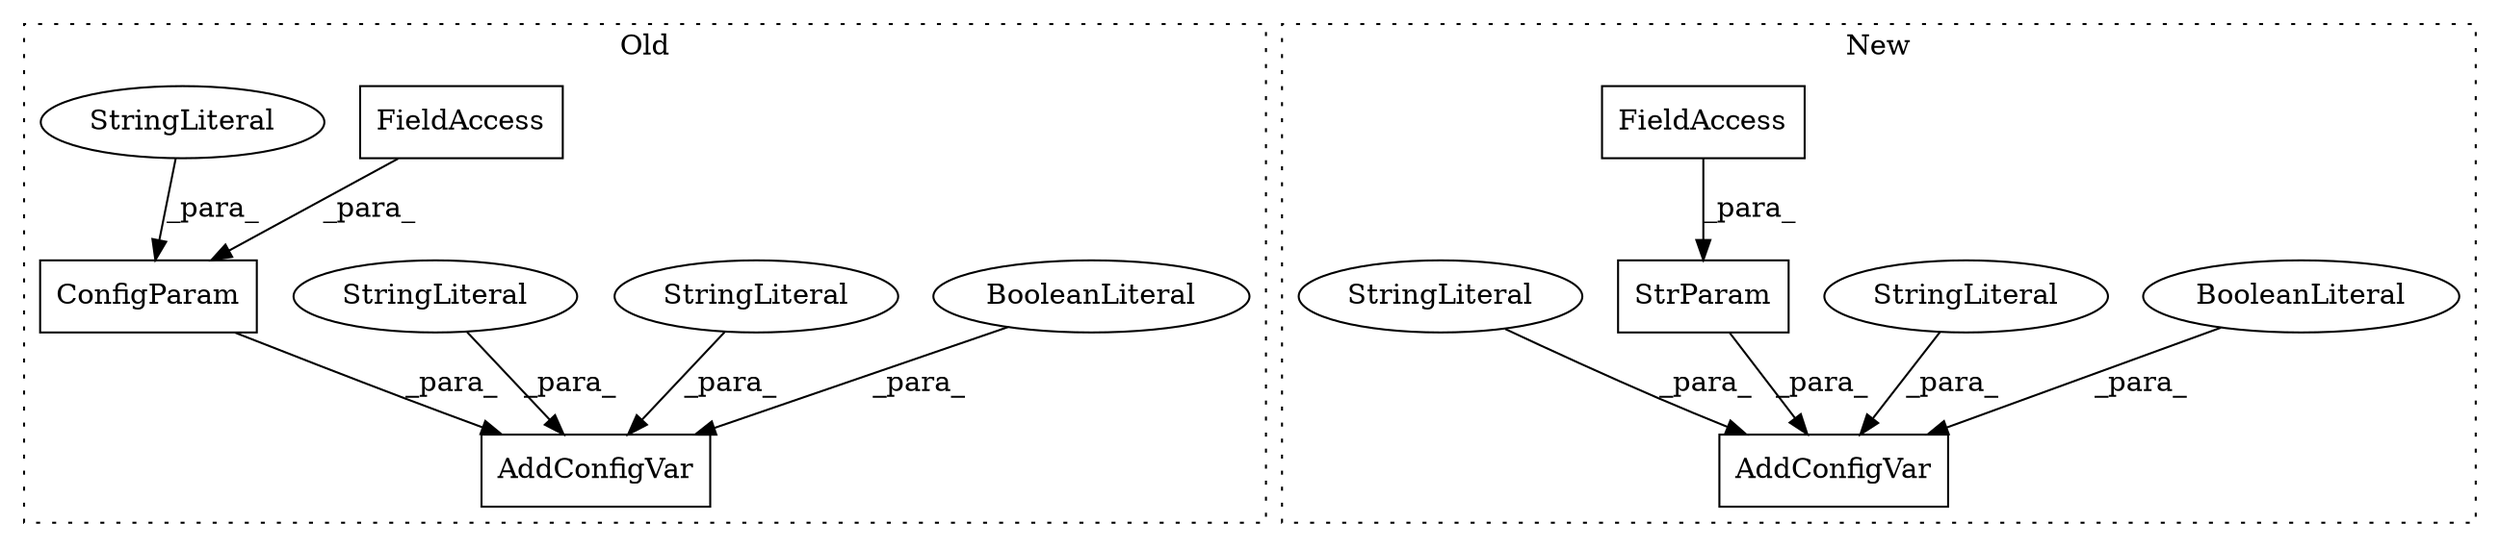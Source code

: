 digraph G {
subgraph cluster0 {
1 [label="ConfigParam" a="32" s="9273,9313" l="12,1" shape="box"];
3 [label="AddConfigVar" a="32" s="9191,9320" l="13,1" shape="box"];
6 [label="BooleanLiteral" a="9" s="9315" l="5" shape="ellipse"];
7 [label="StringLiteral" a="45" s="9223" l="49" shape="ellipse"];
9 [label="StringLiteral" a="45" s="9204" l="18" shape="ellipse"];
11 [label="FieldAccess" a="22" s="9294" l="19" shape="box"];
13 [label="StringLiteral" a="45" s="9285" l="2" shape="ellipse"];
label = "Old";
style="dotted";
}
subgraph cluster1 {
2 [label="StrParam" a="32" s="9253,9282" l="9,1" shape="box"];
4 [label="AddConfigVar" a="32" s="9188,9289" l="13,1" shape="box"];
5 [label="BooleanLiteral" a="9" s="9284" l="5" shape="ellipse"];
8 [label="StringLiteral" a="45" s="9221" l="31" shape="ellipse"];
10 [label="FieldAccess" a="22" s="9262" l="20" shape="box"];
12 [label="StringLiteral" a="45" s="9201" l="19" shape="ellipse"];
label = "New";
style="dotted";
}
1 -> 3 [label="_para_"];
2 -> 4 [label="_para_"];
5 -> 4 [label="_para_"];
6 -> 3 [label="_para_"];
7 -> 3 [label="_para_"];
8 -> 4 [label="_para_"];
9 -> 3 [label="_para_"];
10 -> 2 [label="_para_"];
11 -> 1 [label="_para_"];
12 -> 4 [label="_para_"];
13 -> 1 [label="_para_"];
}